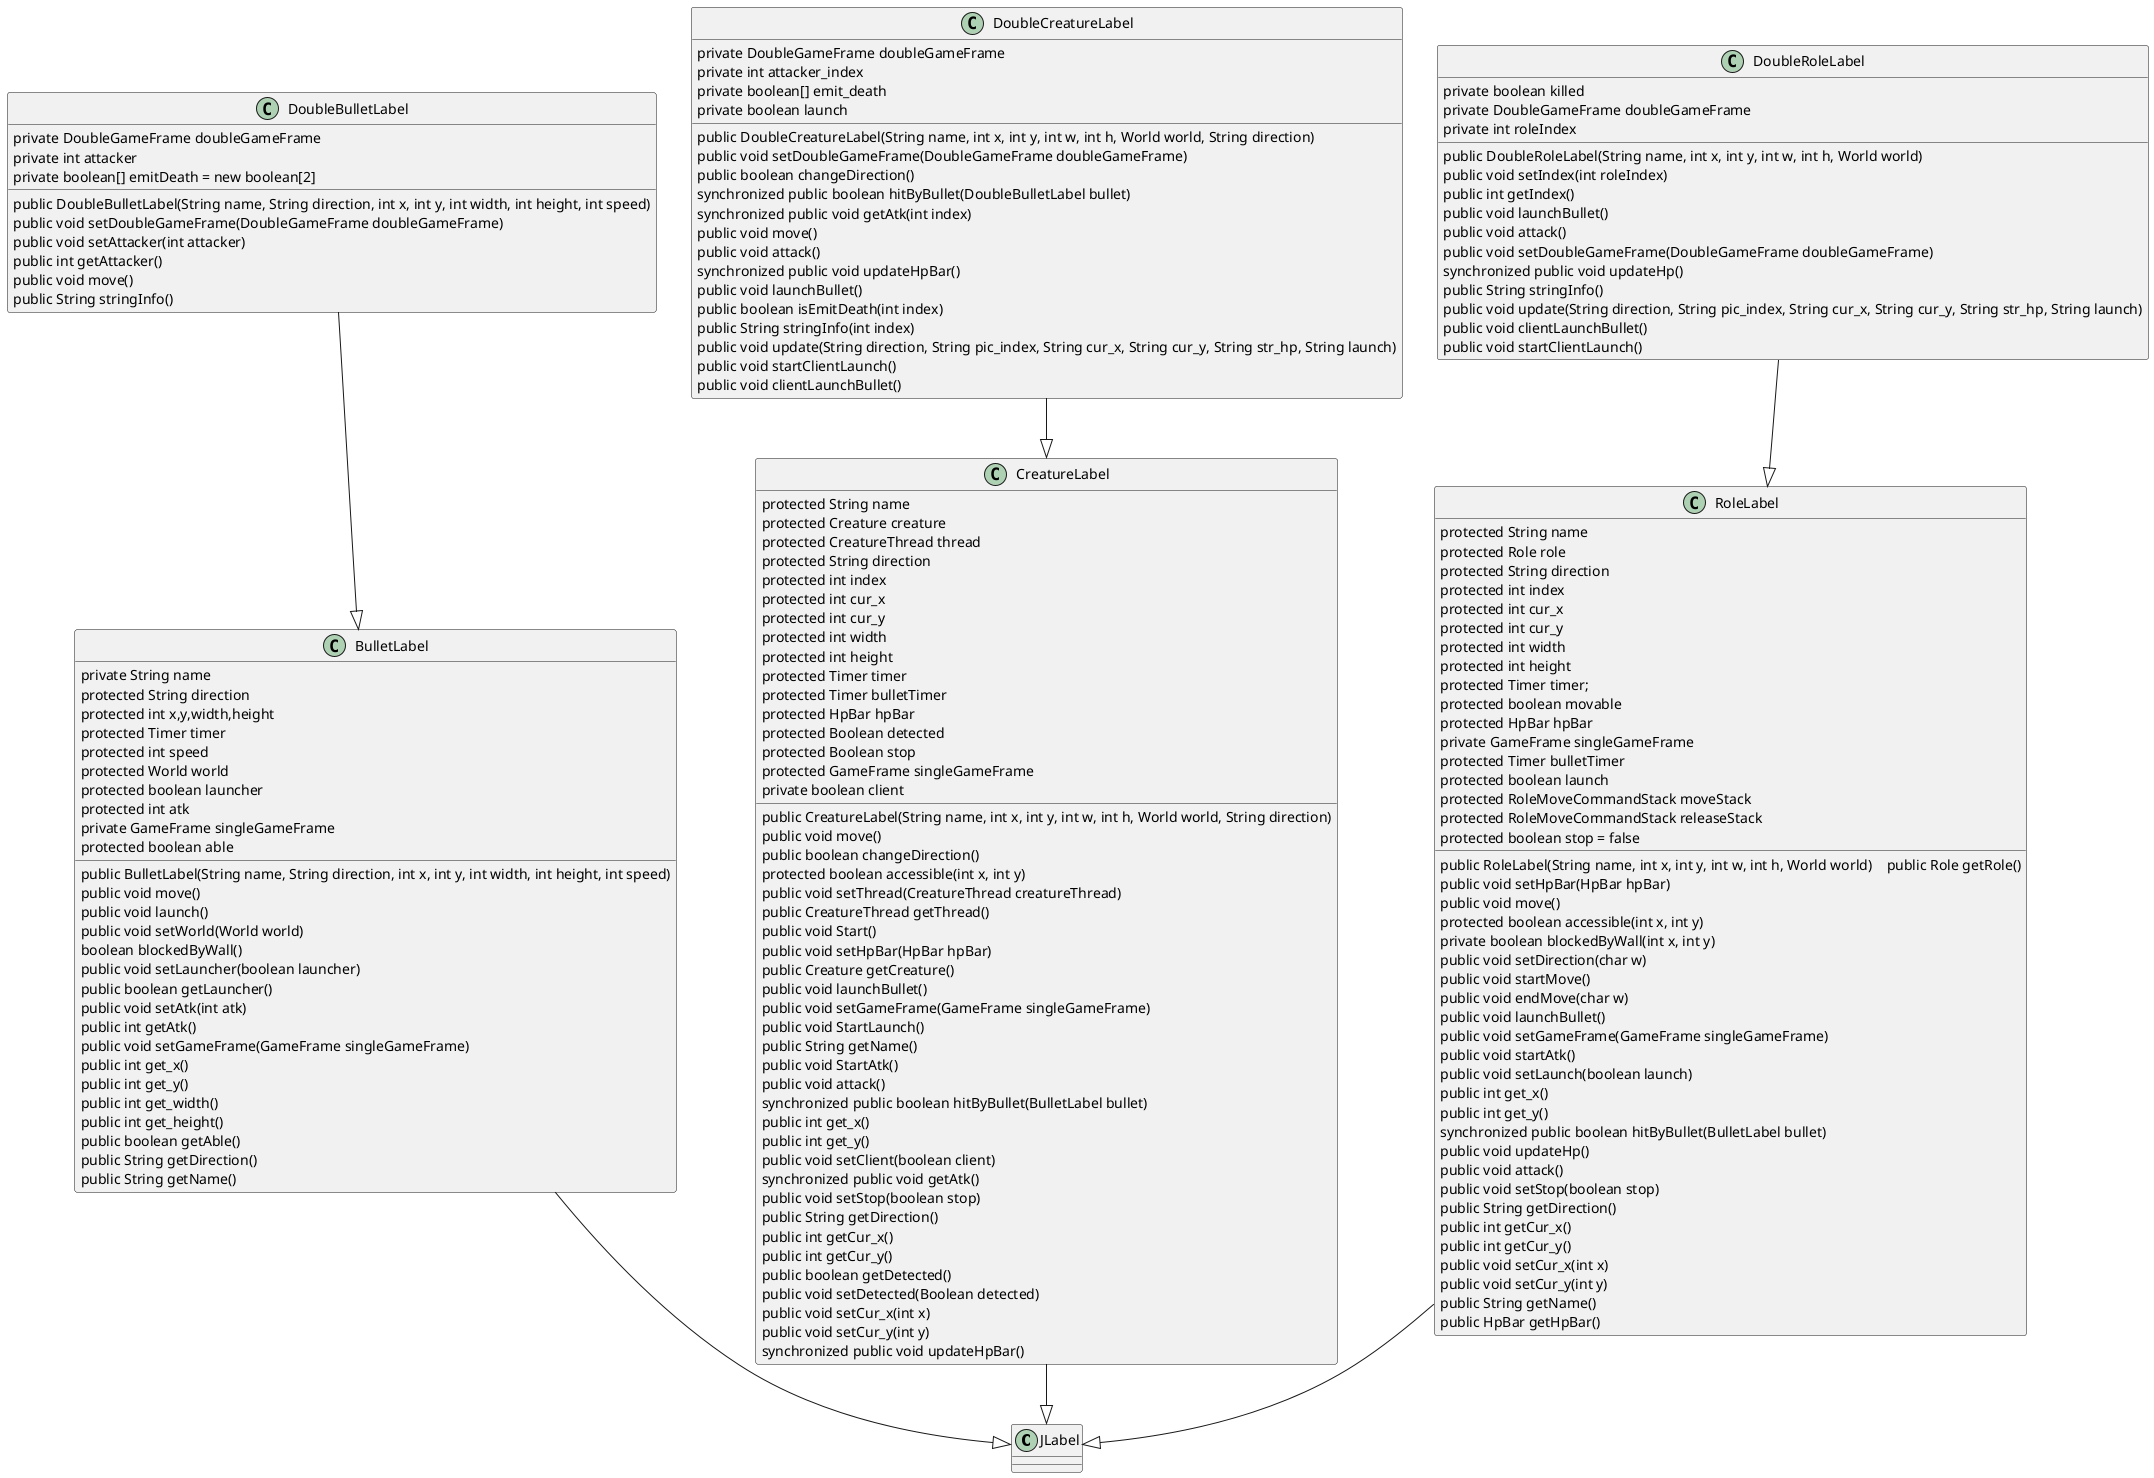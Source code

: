 @startuml

class JLabel{

}

class BulletLabel{
    private String name
    protected String direction
    protected int x,y,width,height
    protected Timer timer
    protected int speed
    protected World world
    protected boolean launcher
    protected int atk
    private GameFrame singleGameFrame
    protected boolean able
    public BulletLabel(String name, String direction, int x, int y, int width, int height, int speed)
    public void move() 
    public void launch()
    public void setWorld(World world)
    boolean blockedByWall()
    public void setLauncher(boolean launcher)
    public boolean getLauncher()
    public void setAtk(int atk)
    public int getAtk()
    public void setGameFrame(GameFrame singleGameFrame)
    public int get_x()
    public int get_y()
    public int get_width()
    public int get_height()
    public boolean getAble() 
    public String getDirection()
    public String getName() 
}

class CreatureLabel {
    protected String name
    protected Creature creature
    protected CreatureThread thread
    protected String direction
    protected int index 
    protected int cur_x 
    protected int cur_y 
    protected int width 
    protected int height 
    protected Timer timer
    protected Timer bulletTimer
    protected HpBar hpBar
    protected Boolean detected 
    protected Boolean stop 
    protected GameFrame singleGameFrame
    private boolean client
    public CreatureLabel(String name, int x, int y, int w, int h, World world, String direction)
    public void move()
    public boolean changeDirection()
    protected boolean accessible(int x, int y)
    public void setThread(CreatureThread creatureThread)
    public CreatureThread getThread()
    public void Start() 
    public void setHpBar(HpBar hpBar)
    public Creature getCreature()
    public void launchBullet()
    public void setGameFrame(GameFrame singleGameFrame)
    public void StartLaunch()
    public String getName()
    public void StartAtk()
    public void attack()
    synchronized public boolean hitByBullet(BulletLabel bullet)
    public int get_x()
    public int get_y()
    public void setClient(boolean client)
    synchronized public void getAtk()
    public void setStop(boolean stop)
    public String getDirection()
    public int getCur_x()
    public int getCur_y()
    public boolean getDetected()
    public void setDetected(Boolean detected)
    public void setCur_x(int x)
    public void setCur_y(int y)
    synchronized public void updateHpBar()
}

class DoubleBulletLabel{
    private DoubleGameFrame doubleGameFrame
    private int attacker
    private boolean[] emitDeath = new boolean[2]
    public DoubleBulletLabel(String name, String direction, int x, int y, int width, int height, int speed)
    public void setDoubleGameFrame(DoubleGameFrame doubleGameFrame)
    public void setAttacker(int attacker)
    public int getAttacker()
    public void move() 
    public String stringInfo()
}

class DoubleCreatureLabel {
    private DoubleGameFrame doubleGameFrame
    private int attacker_index
    private boolean[] emit_death 
    private boolean launch
    public DoubleCreatureLabel(String name, int x, int y, int w, int h, World world, String direction) 
    public void setDoubleGameFrame(DoubleGameFrame doubleGameFrame)
    public boolean changeDirection() 
    synchronized public boolean hitByBullet(DoubleBulletLabel bullet)
    synchronized public void getAtk(int index)
    public void move()
    public void attack()
    synchronized public void updateHpBar()
    public void launchBullet()
    public boolean isEmitDeath(int index)
    public String stringInfo(int index)
    public void update(String direction, String pic_index, String cur_x, String cur_y, String str_hp, String launch)
    public void startClientLaunch()
    public void clientLaunchBullet()
}

class RoleLabel {
    protected String name
    protected Role role
    protected String direction
    protected int index
    protected int cur_x 
    protected int cur_y 
    protected int width 
    protected int height 
    protected Timer timer;
    protected boolean movable 
    protected HpBar hpBar
    private GameFrame singleGameFrame
    protected Timer bulletTimer
    protected boolean launch
    protected RoleMoveCommandStack moveStack 
    protected RoleMoveCommandStack releaseStack 
    protected boolean stop = false

    public RoleLabel(String name, int x, int y, int w, int h, World world)\
    public Role getRole()
    public void setHpBar(HpBar hpBar)
    public void move() 
    protected boolean accessible(int x, int y)
    private boolean blockedByWall(int x, int y) 
    public void setDirection(char w)
    public void startMove() 
    public void endMove(char w) 
    public void launchBullet()
    public void setGameFrame(GameFrame singleGameFrame)
    public void startAtk()
    public void setLaunch(boolean launch)
    public int get_x()
    public int get_y()
    synchronized public boolean hitByBullet(BulletLabel bullet)
    public void updateHp()
    public void attack()
    public void setStop(boolean stop)
    public String getDirection() 
    public int getCur_x() 
    public int getCur_y() 
    public void setCur_x(int x)
    public void setCur_y(int y)
    public String getName()
    public HpBar getHpBar()
}

class DoubleRoleLabel{
    private boolean killed
    private DoubleGameFrame doubleGameFrame
    private int roleIndex
    public DoubleRoleLabel(String name, int x, int y, int w, int h, World world) 
    public void setIndex(int roleIndex)
    public int getIndex()
    public void launchBullet()
    public void attack()
    public void setDoubleGameFrame(DoubleGameFrame doubleGameFrame)
    synchronized public void updateHp()
    public String stringInfo()
    public void update(String direction, String pic_index, String cur_x, String cur_y, String str_hp, String launch)
    public void clientLaunchBullet()
    public void startClientLaunch()
}

BulletLabel --|>JLabel
CreatureLabel --|>JLabel
DoubleCreatureLabel --|>CreatureLabel
DoubleBulletLabel --|>BulletLabel
RoleLabel --|>JLabel
DoubleRoleLabel --|>RoleLabel
@enduml